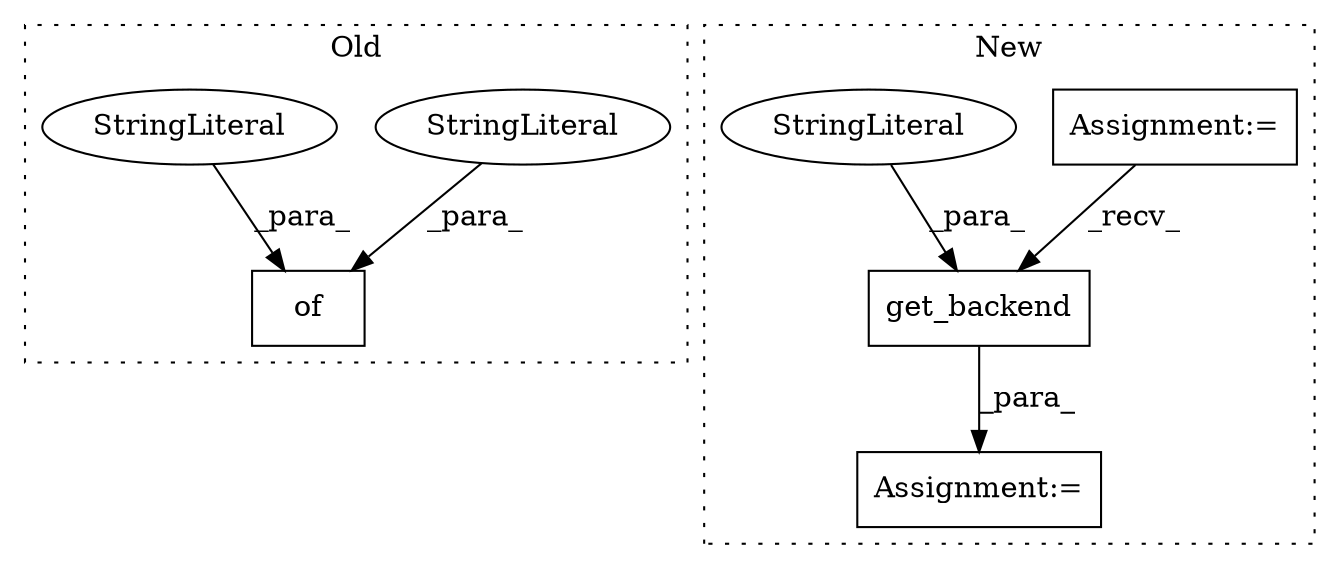 digraph G {
subgraph cluster0 {
1 [label="of" a="32" s="3181,3214" l="3,1" shape="box"];
3 [label="StringLiteral" a="45" s="3184" l="6" shape="ellipse"];
6 [label="StringLiteral" a="45" s="3191" l="23" shape="ellipse"];
label = "Old";
style="dotted";
}
subgraph cluster1 {
2 [label="get_backend" a="32" s="3219,3254" l="12,1" shape="box"];
4 [label="Assignment:=" a="7" s="2861" l="3" shape="box"];
5 [label="StringLiteral" a="45" s="3231" l="23" shape="ellipse"];
7 [label="Assignment:=" a="7" s="3214" l="1" shape="box"];
label = "New";
style="dotted";
}
2 -> 7 [label="_para_"];
3 -> 1 [label="_para_"];
4 -> 2 [label="_recv_"];
5 -> 2 [label="_para_"];
6 -> 1 [label="_para_"];
}